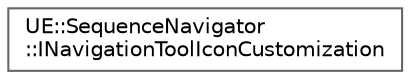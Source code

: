 digraph "Graphical Class Hierarchy"
{
 // INTERACTIVE_SVG=YES
 // LATEX_PDF_SIZE
  bgcolor="transparent";
  edge [fontname=Helvetica,fontsize=10,labelfontname=Helvetica,labelfontsize=10];
  node [fontname=Helvetica,fontsize=10,shape=box,height=0.2,width=0.4];
  rankdir="LR";
  Node0 [id="Node000000",label="UE::SequenceNavigator\l::INavigationToolIconCustomization",height=0.2,width=0.4,color="grey40", fillcolor="white", style="filled",URL="$db/d81/classUE_1_1SequenceNavigator_1_1INavigationToolIconCustomization.html",tooltip=" "];
}
